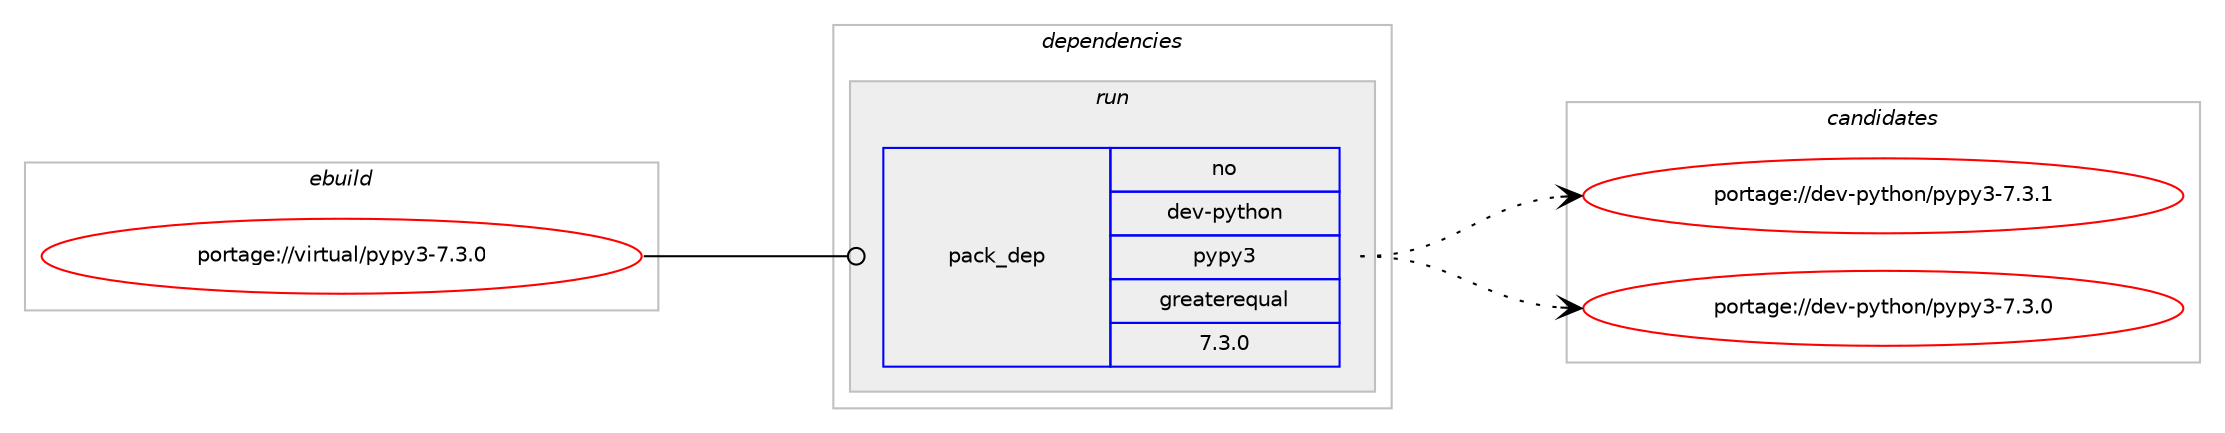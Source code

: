 digraph prolog {

# *************
# Graph options
# *************

newrank=true;
concentrate=true;
compound=true;
graph [rankdir=LR,fontname=Helvetica,fontsize=10,ranksep=1.5];#, ranksep=2.5, nodesep=0.2];
edge  [arrowhead=vee];
node  [fontname=Helvetica,fontsize=10];

# **********
# The ebuild
# **********

subgraph cluster_leftcol {
color=gray;
rank=same;
label=<<i>ebuild</i>>;
id [label="portage://virtual/pypy3-7.3.0", color=red, width=4, href="../virtual/pypy3-7.3.0.svg"];
}

# ****************
# The dependencies
# ****************

subgraph cluster_midcol {
color=gray;
label=<<i>dependencies</i>>;
subgraph cluster_compile {
fillcolor="#eeeeee";
style=filled;
label=<<i>compile</i>>;
}
subgraph cluster_compileandrun {
fillcolor="#eeeeee";
style=filled;
label=<<i>compile and run</i>>;
}
subgraph cluster_run {
fillcolor="#eeeeee";
style=filled;
label=<<i>run</i>>;
subgraph pack2513 {
dependency2980 [label=<<TABLE BORDER="0" CELLBORDER="1" CELLSPACING="0" CELLPADDING="4" WIDTH="220"><TR><TD ROWSPAN="6" CELLPADDING="30">pack_dep</TD></TR><TR><TD WIDTH="110">no</TD></TR><TR><TD>dev-python</TD></TR><TR><TD>pypy3</TD></TR><TR><TD>greaterequal</TD></TR><TR><TD>7.3.0</TD></TR></TABLE>>, shape=none, color=blue];
}
id:e -> dependency2980:w [weight=20,style="solid",arrowhead="odot"];
}
}

# **************
# The candidates
# **************

subgraph cluster_choices {
rank=same;
color=gray;
label=<<i>candidates</i>>;

subgraph choice2513 {
color=black;
nodesep=1;
choice100101118451121211161041111104711212111212151455546514649 [label="portage://dev-python/pypy3-7.3.1", color=red, width=4,href="../dev-python/pypy3-7.3.1.svg"];
choice100101118451121211161041111104711212111212151455546514648 [label="portage://dev-python/pypy3-7.3.0", color=red, width=4,href="../dev-python/pypy3-7.3.0.svg"];
dependency2980:e -> choice100101118451121211161041111104711212111212151455546514649:w [style=dotted,weight="100"];
dependency2980:e -> choice100101118451121211161041111104711212111212151455546514648:w [style=dotted,weight="100"];
}
}

}
